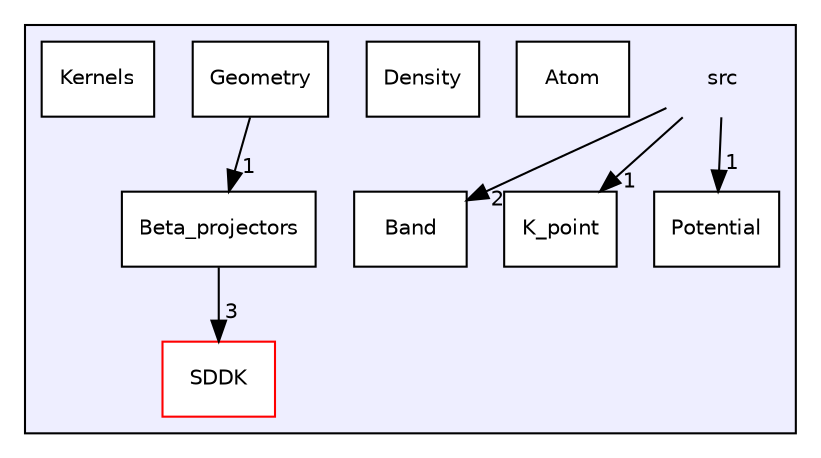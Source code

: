 digraph "src" {
  compound=true
  node [ fontsize="10", fontname="Helvetica"];
  edge [ labelfontsize="10", labelfontname="Helvetica"];
  subgraph clusterdir_68267d1309a1af8e8297ef4c3efbcdba {
    graph [ bgcolor="#eeeeff", pencolor="black", label="" URL="dir_68267d1309a1af8e8297ef4c3efbcdba.html"];
    dir_68267d1309a1af8e8297ef4c3efbcdba [shape=plaintext label="src"];
    dir_f1d0bf0df465a329272870e055a679a2 [shape=box label="Atom" color="black" fillcolor="white" style="filled" URL="dir_f1d0bf0df465a329272870e055a679a2.html"];
    dir_db2e99b2dcb80f9bc81e53202ac97970 [shape=box label="Band" color="black" fillcolor="white" style="filled" URL="dir_db2e99b2dcb80f9bc81e53202ac97970.html"];
    dir_efab0974afde82118c2e07e0e822e0df [shape=box label="Beta_projectors" color="black" fillcolor="white" style="filled" URL="dir_efab0974afde82118c2e07e0e822e0df.html"];
    dir_12e3654d01254f18fc1e8b660f88b6c8 [shape=box label="Density" color="black" fillcolor="white" style="filled" URL="dir_12e3654d01254f18fc1e8b660f88b6c8.html"];
    dir_cae27912e177176a90175eee3a6288a5 [shape=box label="Geometry" color="black" fillcolor="white" style="filled" URL="dir_cae27912e177176a90175eee3a6288a5.html"];
    dir_fdbccf8a388b80005fb5a3667c0ea6ee [shape=box label="K_point" color="black" fillcolor="white" style="filled" URL="dir_fdbccf8a388b80005fb5a3667c0ea6ee.html"];
    dir_30e30dfda52a44dc4bfb754909daccf3 [shape=box label="Kernels" color="black" fillcolor="white" style="filled" URL="dir_30e30dfda52a44dc4bfb754909daccf3.html"];
    dir_bf0a7b34cf1ef49fc97fa1d2273321e2 [shape=box label="Potential" color="black" fillcolor="white" style="filled" URL="dir_bf0a7b34cf1ef49fc97fa1d2273321e2.html"];
    dir_f599252a6ed79d26501e6b7d925f2ed5 [shape=box label="SDDK" color="red" fillcolor="white" style="filled" URL="dir_f599252a6ed79d26501e6b7d925f2ed5.html"];
  }
  dir_cae27912e177176a90175eee3a6288a5->dir_efab0974afde82118c2e07e0e822e0df [headlabel="1", labeldistance=1.5 headhref="dir_000007_000004.html"];
  dir_68267d1309a1af8e8297ef4c3efbcdba->dir_fdbccf8a388b80005fb5a3667c0ea6ee [headlabel="1", labeldistance=1.5 headhref="dir_000000_000009.html"];
  dir_68267d1309a1af8e8297ef4c3efbcdba->dir_bf0a7b34cf1ef49fc97fa1d2273321e2 [headlabel="1", labeldistance=1.5 headhref="dir_000000_000008.html"];
  dir_68267d1309a1af8e8297ef4c3efbcdba->dir_db2e99b2dcb80f9bc81e53202ac97970 [headlabel="2", labeldistance=1.5 headhref="dir_000000_000002.html"];
  dir_efab0974afde82118c2e07e0e822e0df->dir_f599252a6ed79d26501e6b7d925f2ed5 [headlabel="3", labeldistance=1.5 headhref="dir_000004_000005.html"];
}
